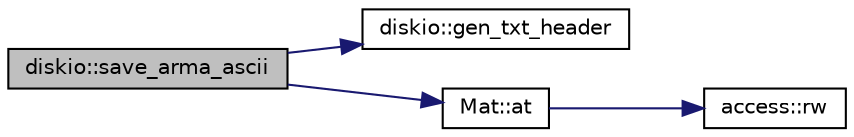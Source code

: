 digraph "diskio::save_arma_ascii"
{
  edge [fontname="Helvetica",fontsize="10",labelfontname="Helvetica",labelfontsize="10"];
  node [fontname="Helvetica",fontsize="10",shape=record];
  rankdir="LR";
  Node1 [label="diskio::save_arma_ascii",height=0.2,width=0.4,color="black", fillcolor="grey75", style="filled" fontcolor="black"];
  Node1 -> Node2 [color="midnightblue",fontsize="10",style="solid",fontname="Helvetica"];
  Node2 [label="diskio::gen_txt_header",height=0.2,width=0.4,color="black", fillcolor="white", style="filled",URL="$group__diskio.html#ga516d274a7df21c9eee685089d6eeed37"];
  Node1 -> Node3 [color="midnightblue",fontsize="10",style="solid",fontname="Helvetica"];
  Node3 [label="Mat::at",height=0.2,width=0.4,color="black", fillcolor="white", style="filled",URL="$group___mat.html#ga62c874c45807d7853afd231ae9f512d7",tooltip="linear element accessor (treats the matrix as a vector); no bounds check."];
  Node3 -> Node4 [color="midnightblue",fontsize="10",style="solid",fontname="Helvetica"];
  Node4 [label="access::rw",height=0.2,width=0.4,color="black", fillcolor="white", style="filled",URL="$classaccess.html#acd46d2d9e6004074b21bdec6a2f23c6e",tooltip="internal function to allow modification of data declared as read-only (use with caution)"];
}
